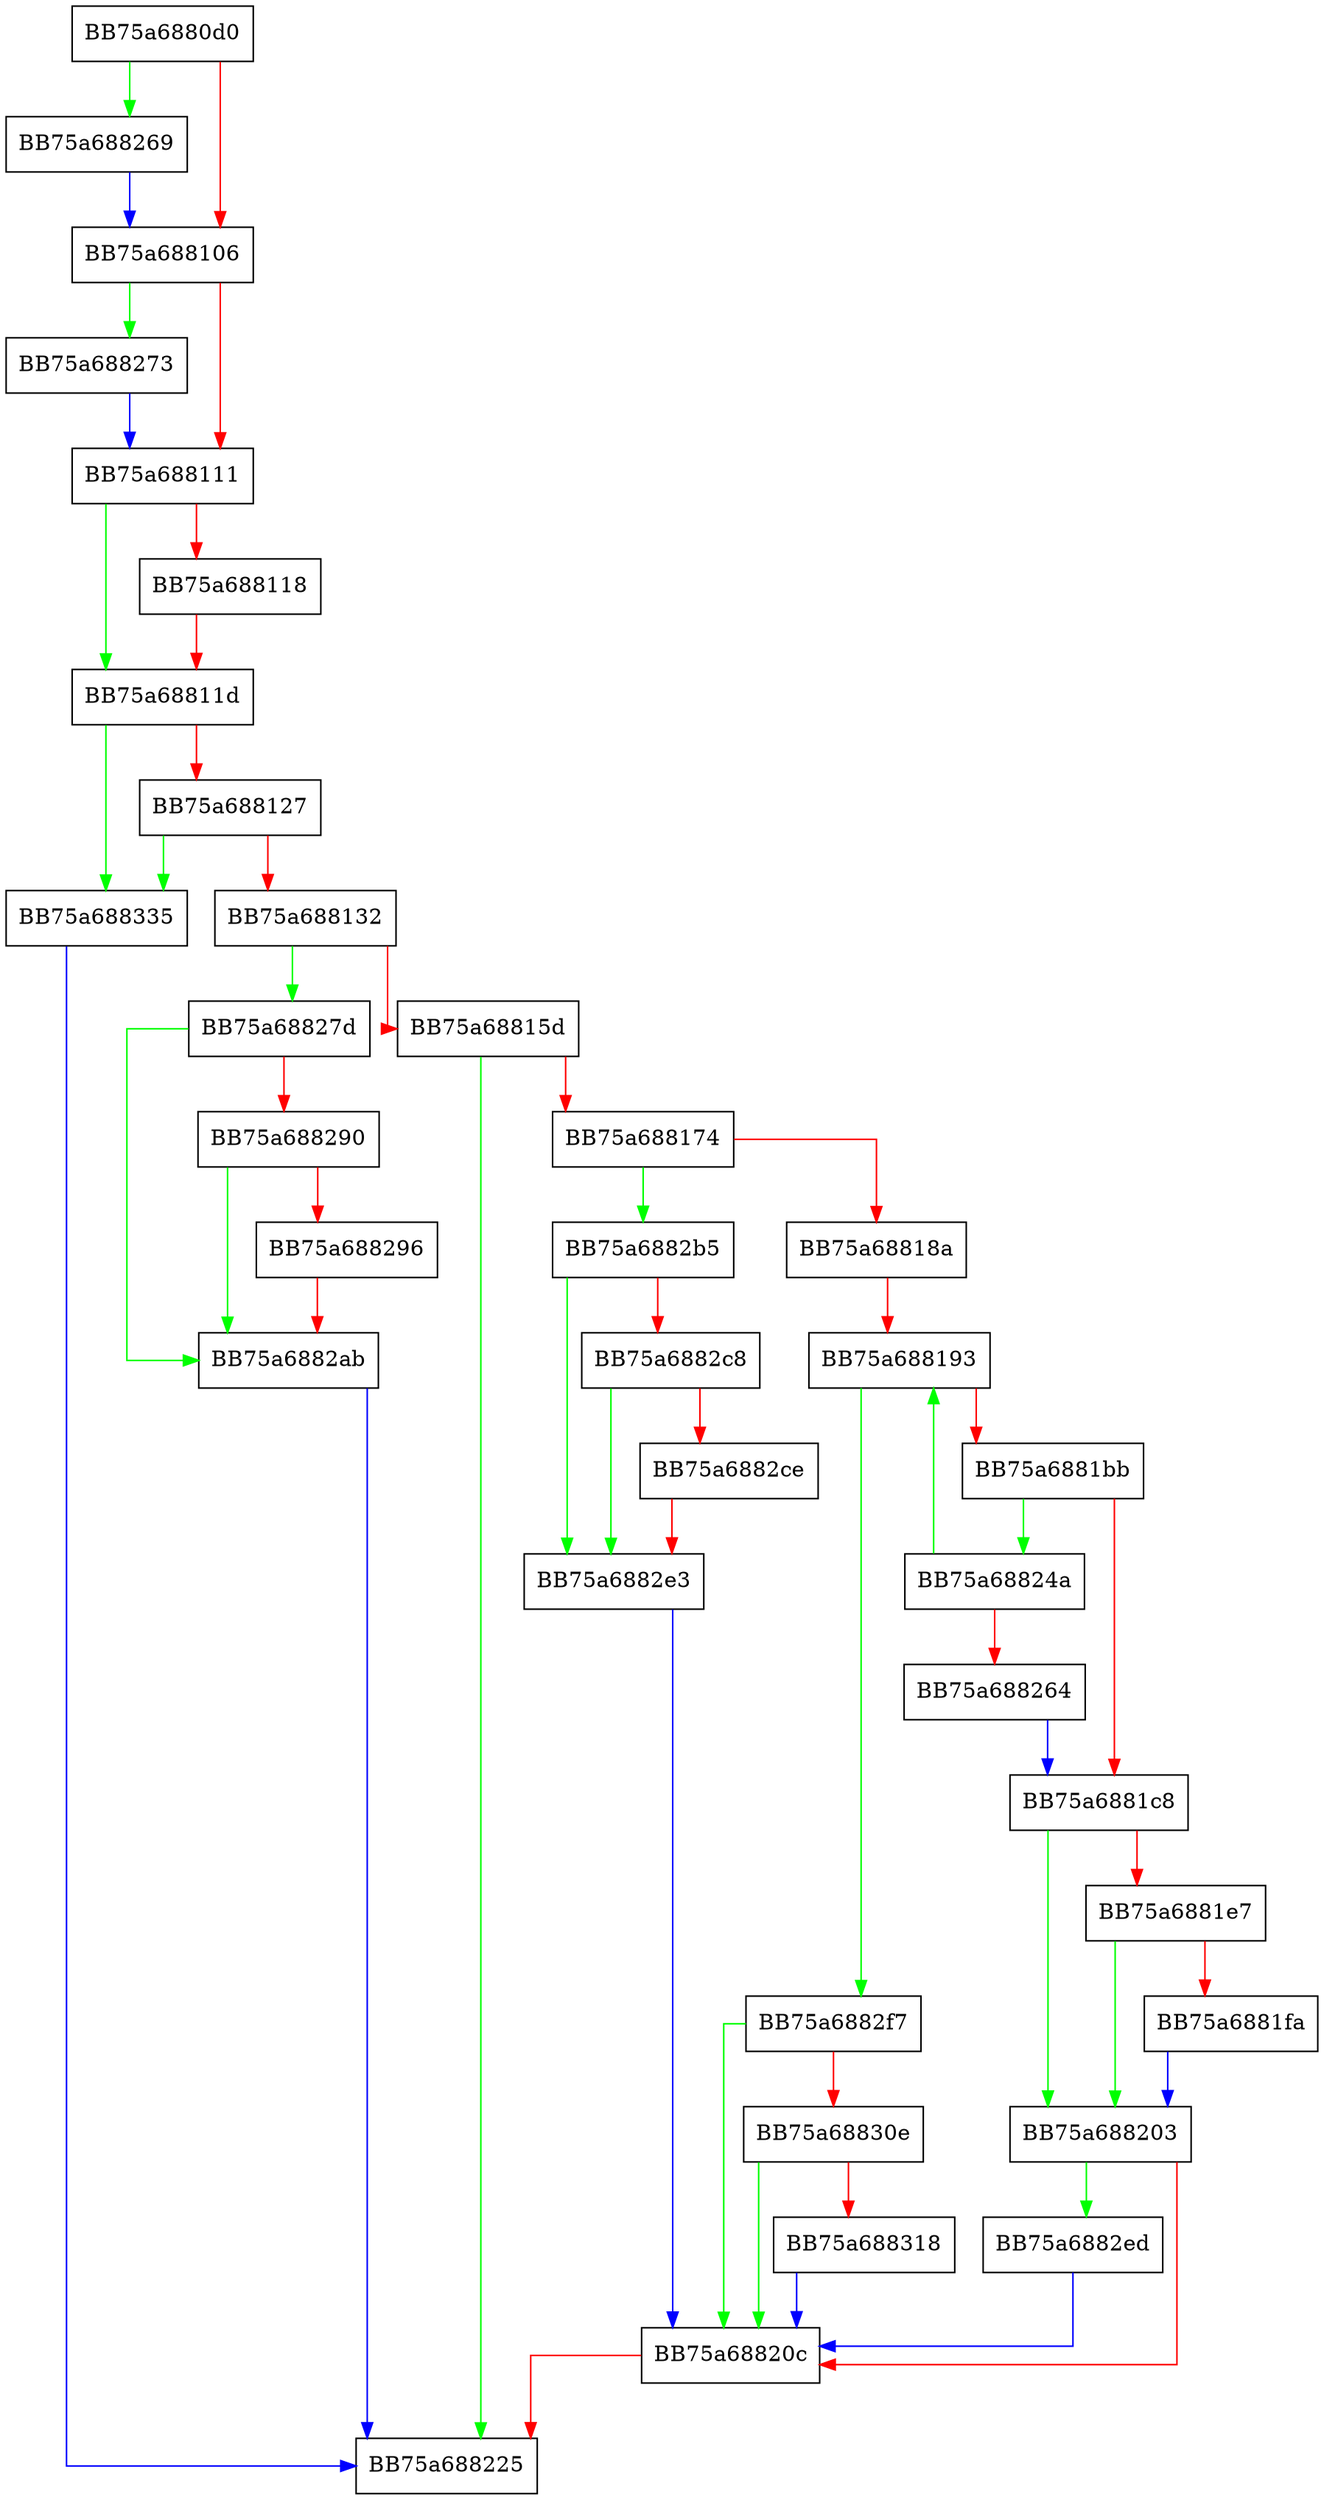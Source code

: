 digraph Verify {
  node [shape="box"];
  graph [splines=ortho];
  BB75a6880d0 -> BB75a688269 [color="green"];
  BB75a6880d0 -> BB75a688106 [color="red"];
  BB75a688106 -> BB75a688273 [color="green"];
  BB75a688106 -> BB75a688111 [color="red"];
  BB75a688111 -> BB75a68811d [color="green"];
  BB75a688111 -> BB75a688118 [color="red"];
  BB75a688118 -> BB75a68811d [color="red"];
  BB75a68811d -> BB75a688335 [color="green"];
  BB75a68811d -> BB75a688127 [color="red"];
  BB75a688127 -> BB75a688335 [color="green"];
  BB75a688127 -> BB75a688132 [color="red"];
  BB75a688132 -> BB75a68827d [color="green"];
  BB75a688132 -> BB75a68815d [color="red"];
  BB75a68815d -> BB75a688225 [color="green"];
  BB75a68815d -> BB75a688174 [color="red"];
  BB75a688174 -> BB75a6882b5 [color="green"];
  BB75a688174 -> BB75a68818a [color="red"];
  BB75a68818a -> BB75a688193 [color="red"];
  BB75a688193 -> BB75a6882f7 [color="green"];
  BB75a688193 -> BB75a6881bb [color="red"];
  BB75a6881bb -> BB75a68824a [color="green"];
  BB75a6881bb -> BB75a6881c8 [color="red"];
  BB75a6881c8 -> BB75a688203 [color="green"];
  BB75a6881c8 -> BB75a6881e7 [color="red"];
  BB75a6881e7 -> BB75a688203 [color="green"];
  BB75a6881e7 -> BB75a6881fa [color="red"];
  BB75a6881fa -> BB75a688203 [color="blue"];
  BB75a688203 -> BB75a6882ed [color="green"];
  BB75a688203 -> BB75a68820c [color="red"];
  BB75a68820c -> BB75a688225 [color="red"];
  BB75a68824a -> BB75a688193 [color="green"];
  BB75a68824a -> BB75a688264 [color="red"];
  BB75a688264 -> BB75a6881c8 [color="blue"];
  BB75a688269 -> BB75a688106 [color="blue"];
  BB75a688273 -> BB75a688111 [color="blue"];
  BB75a68827d -> BB75a6882ab [color="green"];
  BB75a68827d -> BB75a688290 [color="red"];
  BB75a688290 -> BB75a6882ab [color="green"];
  BB75a688290 -> BB75a688296 [color="red"];
  BB75a688296 -> BB75a6882ab [color="red"];
  BB75a6882ab -> BB75a688225 [color="blue"];
  BB75a6882b5 -> BB75a6882e3 [color="green"];
  BB75a6882b5 -> BB75a6882c8 [color="red"];
  BB75a6882c8 -> BB75a6882e3 [color="green"];
  BB75a6882c8 -> BB75a6882ce [color="red"];
  BB75a6882ce -> BB75a6882e3 [color="red"];
  BB75a6882e3 -> BB75a68820c [color="blue"];
  BB75a6882ed -> BB75a68820c [color="blue"];
  BB75a6882f7 -> BB75a68820c [color="green"];
  BB75a6882f7 -> BB75a68830e [color="red"];
  BB75a68830e -> BB75a68820c [color="green"];
  BB75a68830e -> BB75a688318 [color="red"];
  BB75a688318 -> BB75a68820c [color="blue"];
  BB75a688335 -> BB75a688225 [color="blue"];
}